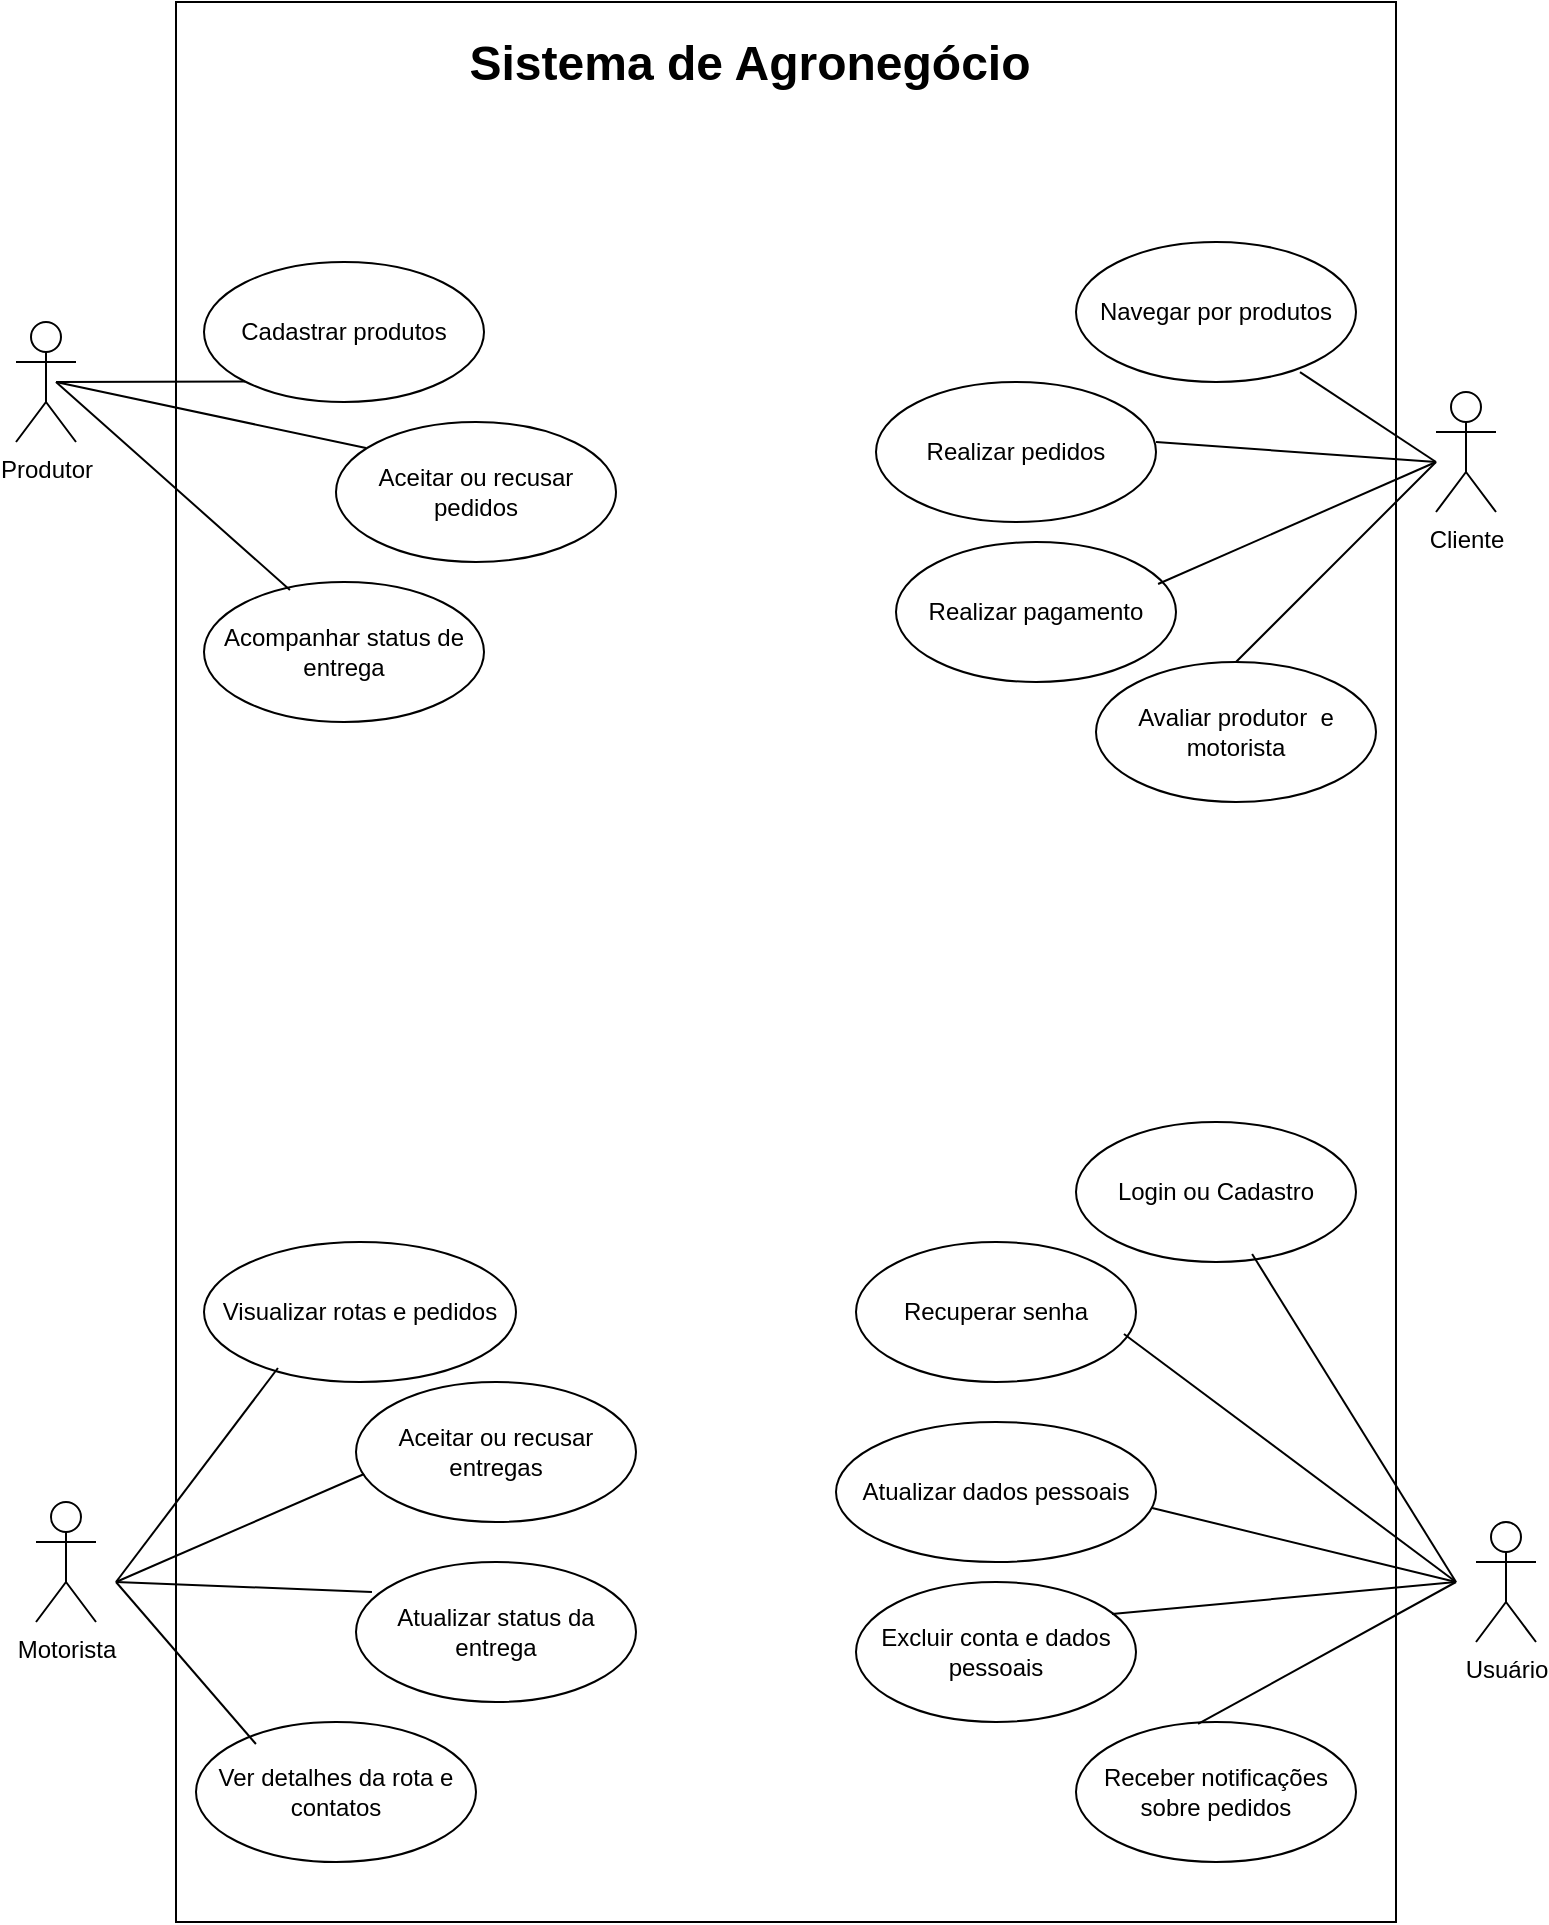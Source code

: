 <mxfile version="27.0.5">
  <diagram name="Página-1" id="LJZUTRN9EYRpdgnqfqR1">
    <mxGraphModel dx="872" dy="537" grid="1" gridSize="10" guides="1" tooltips="1" connect="1" arrows="1" fold="1" page="1" pageScale="1" pageWidth="827" pageHeight="1169" math="0" shadow="0">
      <root>
        <mxCell id="0" />
        <mxCell id="1" parent="0" />
        <mxCell id="mpPp9ekECmZJyqm2tQeN-1" value="Motorista" style="shape=umlActor;verticalLabelPosition=bottom;verticalAlign=top;html=1;" parent="1" vertex="1">
          <mxGeometry x="50" y="850" width="30" height="60" as="geometry" />
        </mxCell>
        <mxCell id="mpPp9ekECmZJyqm2tQeN-2" value="Produtor" style="shape=umlActor;verticalLabelPosition=bottom;verticalAlign=top;html=1;" parent="1" vertex="1">
          <mxGeometry x="40" y="260" width="30" height="60" as="geometry" />
        </mxCell>
        <mxCell id="mpPp9ekECmZJyqm2tQeN-3" value="Cliente&lt;div&gt;&lt;br&gt;&lt;/div&gt;" style="shape=umlActor;verticalLabelPosition=bottom;verticalAlign=top;html=1;" parent="1" vertex="1">
          <mxGeometry x="750" y="295" width="30" height="60" as="geometry" />
        </mxCell>
        <mxCell id="S9QzWomfx2aFPCHSjiB9-1" value="" style="rounded=0;whiteSpace=wrap;html=1;fontStyle=4" vertex="1" parent="1">
          <mxGeometry x="120" y="100" width="610" height="960" as="geometry" />
        </mxCell>
        <mxCell id="S9QzWomfx2aFPCHSjiB9-2" value="&lt;h1 style=&quot;margin-top: 0px;&quot;&gt;Sistema de Agronegócio&lt;/h1&gt;" style="text;html=1;whiteSpace=wrap;overflow=hidden;rounded=0;align=center;fontStyle=0" vertex="1" parent="1">
          <mxGeometry x="250" y="110" width="314" height="40" as="geometry" />
        </mxCell>
        <mxCell id="S9QzWomfx2aFPCHSjiB9-4" value="Cadastrar produtos" style="ellipse;whiteSpace=wrap;html=1;" vertex="1" parent="1">
          <mxGeometry x="134" y="230" width="140" height="70" as="geometry" />
        </mxCell>
        <mxCell id="S9QzWomfx2aFPCHSjiB9-5" value="Aceitar ou recusar pedidos" style="ellipse;whiteSpace=wrap;html=1;" vertex="1" parent="1">
          <mxGeometry x="200" y="310" width="140" height="70" as="geometry" />
        </mxCell>
        <mxCell id="S9QzWomfx2aFPCHSjiB9-6" value="Acompanhar status de entrega" style="ellipse;whiteSpace=wrap;html=1;" vertex="1" parent="1">
          <mxGeometry x="134" y="390" width="140" height="70" as="geometry" />
        </mxCell>
        <mxCell id="S9QzWomfx2aFPCHSjiB9-7" value="Avaliar produtor&amp;nbsp; e motorista" style="ellipse;whiteSpace=wrap;html=1;" vertex="1" parent="1">
          <mxGeometry x="580" y="430" width="140" height="70" as="geometry" />
        </mxCell>
        <mxCell id="S9QzWomfx2aFPCHSjiB9-8" value="Realizar pagamento" style="ellipse;whiteSpace=wrap;html=1;" vertex="1" parent="1">
          <mxGeometry x="480" y="370" width="140" height="70" as="geometry" />
        </mxCell>
        <mxCell id="S9QzWomfx2aFPCHSjiB9-9" value="Realizar pedidos" style="ellipse;whiteSpace=wrap;html=1;" vertex="1" parent="1">
          <mxGeometry x="470" y="290" width="140" height="70" as="geometry" />
        </mxCell>
        <mxCell id="S9QzWomfx2aFPCHSjiB9-10" value="Navegar por produtos" style="ellipse;whiteSpace=wrap;html=1;" vertex="1" parent="1">
          <mxGeometry x="570" y="220" width="140" height="70" as="geometry" />
        </mxCell>
        <mxCell id="S9QzWomfx2aFPCHSjiB9-11" value="Aceitar ou recusar entregas" style="ellipse;whiteSpace=wrap;html=1;" vertex="1" parent="1">
          <mxGeometry x="210" y="790" width="140" height="70" as="geometry" />
        </mxCell>
        <mxCell id="S9QzWomfx2aFPCHSjiB9-12" value="Ver detalhes da rota e contatos" style="ellipse;whiteSpace=wrap;html=1;" vertex="1" parent="1">
          <mxGeometry x="130" y="960" width="140" height="70" as="geometry" />
        </mxCell>
        <mxCell id="S9QzWomfx2aFPCHSjiB9-13" value="Atualizar status da entrega" style="ellipse;whiteSpace=wrap;html=1;" vertex="1" parent="1">
          <mxGeometry x="210" y="880" width="140" height="70" as="geometry" />
        </mxCell>
        <mxCell id="S9QzWomfx2aFPCHSjiB9-14" value="Visualizar rotas e pedidos" style="ellipse;whiteSpace=wrap;html=1;" vertex="1" parent="1">
          <mxGeometry x="134" y="720" width="156" height="70" as="geometry" />
        </mxCell>
        <mxCell id="S9QzWomfx2aFPCHSjiB9-15" value="Usuário" style="shape=umlActor;verticalLabelPosition=bottom;verticalAlign=top;html=1;" vertex="1" parent="1">
          <mxGeometry x="770" y="860" width="30" height="60" as="geometry" />
        </mxCell>
        <mxCell id="S9QzWomfx2aFPCHSjiB9-16" value="Recuperar senha" style="ellipse;whiteSpace=wrap;html=1;" vertex="1" parent="1">
          <mxGeometry x="460" y="720" width="140" height="70" as="geometry" />
        </mxCell>
        <mxCell id="S9QzWomfx2aFPCHSjiB9-17" value="Login ou Cadastro" style="ellipse;whiteSpace=wrap;html=1;" vertex="1" parent="1">
          <mxGeometry x="570" y="660" width="140" height="70" as="geometry" />
        </mxCell>
        <mxCell id="S9QzWomfx2aFPCHSjiB9-18" value="Atualizar dados pessoais" style="ellipse;whiteSpace=wrap;html=1;" vertex="1" parent="1">
          <mxGeometry x="450" y="810" width="160" height="70" as="geometry" />
        </mxCell>
        <mxCell id="S9QzWomfx2aFPCHSjiB9-19" value="Excluir conta e dados pessoais" style="ellipse;whiteSpace=wrap;html=1;" vertex="1" parent="1">
          <mxGeometry x="460" y="890" width="140" height="70" as="geometry" />
        </mxCell>
        <mxCell id="S9QzWomfx2aFPCHSjiB9-20" value="Receber notificações sobre pedidos" style="ellipse;whiteSpace=wrap;html=1;" vertex="1" parent="1">
          <mxGeometry x="570" y="960" width="140" height="70" as="geometry" />
        </mxCell>
        <mxCell id="S9QzWomfx2aFPCHSjiB9-37" value="" style="endArrow=none;html=1;rounded=0;entryX=0;entryY=1;entryDx=0;entryDy=0;" edge="1" parent="1" target="S9QzWomfx2aFPCHSjiB9-4">
          <mxGeometry relative="1" as="geometry">
            <mxPoint x="60" y="290" as="sourcePoint" />
            <mxPoint x="140" y="290" as="targetPoint" />
          </mxGeometry>
        </mxCell>
        <mxCell id="S9QzWomfx2aFPCHSjiB9-38" value="" style="endArrow=none;html=1;rounded=0;entryX=0.107;entryY=0.186;entryDx=0;entryDy=0;entryPerimeter=0;" edge="1" parent="1" target="S9QzWomfx2aFPCHSjiB9-5">
          <mxGeometry relative="1" as="geometry">
            <mxPoint x="60" y="290" as="sourcePoint" />
            <mxPoint x="490" y="330" as="targetPoint" />
          </mxGeometry>
        </mxCell>
        <mxCell id="S9QzWomfx2aFPCHSjiB9-39" value="" style="endArrow=none;html=1;rounded=0;entryX=0.307;entryY=0.057;entryDx=0;entryDy=0;entryPerimeter=0;" edge="1" parent="1" target="S9QzWomfx2aFPCHSjiB9-6">
          <mxGeometry relative="1" as="geometry">
            <mxPoint x="60" y="290" as="sourcePoint" />
            <mxPoint x="490" y="330" as="targetPoint" />
          </mxGeometry>
        </mxCell>
        <mxCell id="S9QzWomfx2aFPCHSjiB9-40" value="" style="endArrow=none;html=1;rounded=0;exitX=0.8;exitY=0.929;exitDx=0;exitDy=0;exitPerimeter=0;" edge="1" parent="1" source="S9QzWomfx2aFPCHSjiB9-10">
          <mxGeometry relative="1" as="geometry">
            <mxPoint x="330" y="330" as="sourcePoint" />
            <mxPoint x="750" y="330" as="targetPoint" />
          </mxGeometry>
        </mxCell>
        <mxCell id="S9QzWomfx2aFPCHSjiB9-41" value="" style="endArrow=none;html=1;rounded=0;" edge="1" parent="1">
          <mxGeometry relative="1" as="geometry">
            <mxPoint x="610" y="320" as="sourcePoint" />
            <mxPoint x="750" y="330" as="targetPoint" />
          </mxGeometry>
        </mxCell>
        <mxCell id="S9QzWomfx2aFPCHSjiB9-42" value="" style="endArrow=none;html=1;rounded=0;exitX=0.936;exitY=0.3;exitDx=0;exitDy=0;exitPerimeter=0;" edge="1" parent="1" source="S9QzWomfx2aFPCHSjiB9-8">
          <mxGeometry relative="1" as="geometry">
            <mxPoint x="330" y="330" as="sourcePoint" />
            <mxPoint x="750" y="330" as="targetPoint" />
          </mxGeometry>
        </mxCell>
        <mxCell id="S9QzWomfx2aFPCHSjiB9-43" value="" style="endArrow=none;html=1;rounded=0;exitX=0.5;exitY=0;exitDx=0;exitDy=0;" edge="1" parent="1" source="S9QzWomfx2aFPCHSjiB9-7">
          <mxGeometry relative="1" as="geometry">
            <mxPoint x="330" y="330" as="sourcePoint" />
            <mxPoint x="750" y="330" as="targetPoint" />
          </mxGeometry>
        </mxCell>
        <mxCell id="S9QzWomfx2aFPCHSjiB9-44" value="" style="endArrow=none;html=1;rounded=0;entryX=0.237;entryY=0.9;entryDx=0;entryDy=0;entryPerimeter=0;" edge="1" parent="1" target="S9QzWomfx2aFPCHSjiB9-14">
          <mxGeometry relative="1" as="geometry">
            <mxPoint x="90" y="890" as="sourcePoint" />
            <mxPoint x="490" y="890" as="targetPoint" />
          </mxGeometry>
        </mxCell>
        <mxCell id="S9QzWomfx2aFPCHSjiB9-45" value="" style="endArrow=none;html=1;rounded=0;entryX=0.029;entryY=0.657;entryDx=0;entryDy=0;entryPerimeter=0;" edge="1" parent="1" target="S9QzWomfx2aFPCHSjiB9-11">
          <mxGeometry relative="1" as="geometry">
            <mxPoint x="90" y="890" as="sourcePoint" />
            <mxPoint x="490" y="890" as="targetPoint" />
          </mxGeometry>
        </mxCell>
        <mxCell id="S9QzWomfx2aFPCHSjiB9-46" value="" style="endArrow=none;html=1;rounded=0;entryX=0.057;entryY=0.214;entryDx=0;entryDy=0;entryPerimeter=0;" edge="1" parent="1" target="S9QzWomfx2aFPCHSjiB9-13">
          <mxGeometry relative="1" as="geometry">
            <mxPoint x="90" y="890" as="sourcePoint" />
            <mxPoint x="490" y="890" as="targetPoint" />
          </mxGeometry>
        </mxCell>
        <mxCell id="S9QzWomfx2aFPCHSjiB9-47" value="" style="endArrow=none;html=1;rounded=0;entryX=0.214;entryY=0.157;entryDx=0;entryDy=0;entryPerimeter=0;" edge="1" parent="1" target="S9QzWomfx2aFPCHSjiB9-12">
          <mxGeometry relative="1" as="geometry">
            <mxPoint x="90" y="890" as="sourcePoint" />
            <mxPoint x="490" y="890" as="targetPoint" />
          </mxGeometry>
        </mxCell>
        <mxCell id="S9QzWomfx2aFPCHSjiB9-48" value="" style="endArrow=none;html=1;rounded=0;exitX=0.629;exitY=0.943;exitDx=0;exitDy=0;exitPerimeter=0;" edge="1" parent="1" source="S9QzWomfx2aFPCHSjiB9-17">
          <mxGeometry relative="1" as="geometry">
            <mxPoint x="330" y="890" as="sourcePoint" />
            <mxPoint x="760" y="890" as="targetPoint" />
          </mxGeometry>
        </mxCell>
        <mxCell id="S9QzWomfx2aFPCHSjiB9-49" value="" style="endArrow=none;html=1;rounded=0;exitX=0.957;exitY=0.657;exitDx=0;exitDy=0;exitPerimeter=0;" edge="1" parent="1" source="S9QzWomfx2aFPCHSjiB9-16">
          <mxGeometry relative="1" as="geometry">
            <mxPoint x="330" y="890" as="sourcePoint" />
            <mxPoint x="760" y="890" as="targetPoint" />
          </mxGeometry>
        </mxCell>
        <mxCell id="S9QzWomfx2aFPCHSjiB9-50" value="" style="endArrow=none;html=1;rounded=0;exitX=0.988;exitY=0.614;exitDx=0;exitDy=0;exitPerimeter=0;" edge="1" parent="1" source="S9QzWomfx2aFPCHSjiB9-18">
          <mxGeometry relative="1" as="geometry">
            <mxPoint x="330" y="890" as="sourcePoint" />
            <mxPoint x="760" y="890" as="targetPoint" />
          </mxGeometry>
        </mxCell>
        <mxCell id="S9QzWomfx2aFPCHSjiB9-51" value="" style="endArrow=none;html=1;rounded=0;exitX=0.914;exitY=0.229;exitDx=0;exitDy=0;exitPerimeter=0;" edge="1" parent="1" source="S9QzWomfx2aFPCHSjiB9-19">
          <mxGeometry relative="1" as="geometry">
            <mxPoint x="330" y="890" as="sourcePoint" />
            <mxPoint x="760" y="890" as="targetPoint" />
          </mxGeometry>
        </mxCell>
        <mxCell id="S9QzWomfx2aFPCHSjiB9-52" value="" style="endArrow=none;html=1;rounded=0;exitX=0.436;exitY=0.014;exitDx=0;exitDy=0;exitPerimeter=0;" edge="1" parent="1" source="S9QzWomfx2aFPCHSjiB9-20">
          <mxGeometry relative="1" as="geometry">
            <mxPoint x="330" y="890" as="sourcePoint" />
            <mxPoint x="760" y="890" as="targetPoint" />
          </mxGeometry>
        </mxCell>
      </root>
    </mxGraphModel>
  </diagram>
</mxfile>
